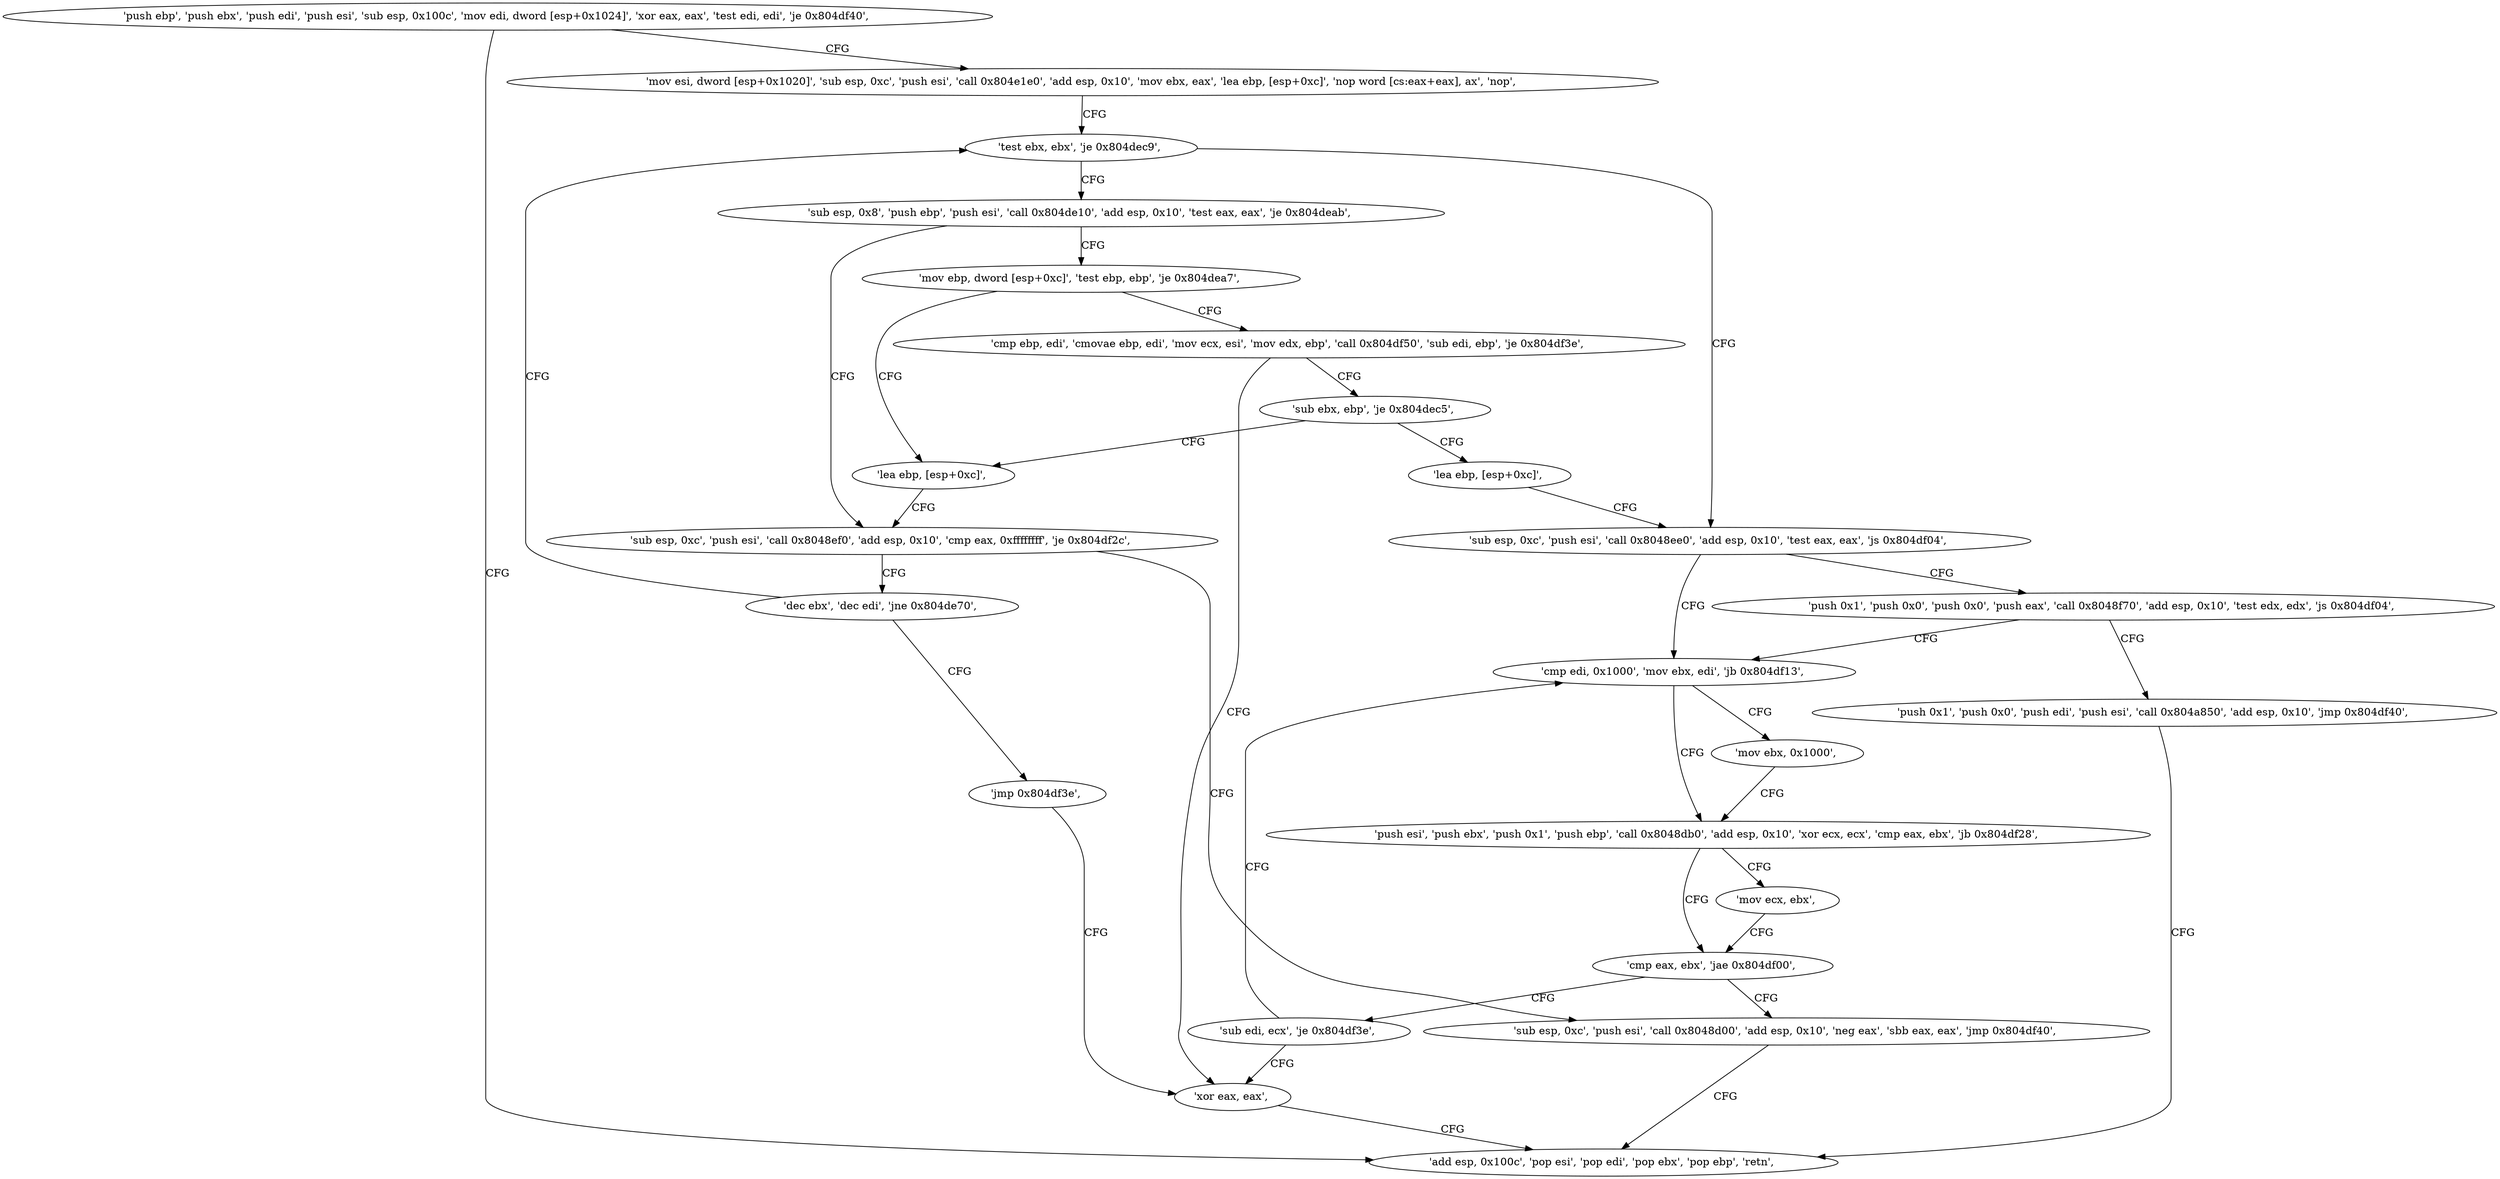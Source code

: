digraph "func" {
"134536752" [label = "'push ebp', 'push ebx', 'push edi', 'push esi', 'sub esp, 0x100c', 'mov edi, dword [esp+0x1024]', 'xor eax, eax', 'test edi, edi', 'je 0x804df40', " ]
"134537024" [label = "'add esp, 0x100c', 'pop esi', 'pop edi', 'pop ebx', 'pop ebp', 'retn', " ]
"134536779" [label = "'mov esi, dword [esp+0x1020]', 'sub esp, 0xc', 'push esi', 'call 0x804e1e0', 'add esp, 0x10', 'mov ebx, eax', 'lea ebp, [esp+0xc]', 'nop word [cs:eax+eax], ax', 'nop', " ]
"134536816" [label = "'test ebx, ebx', 'je 0x804dec9', " ]
"134536905" [label = "'sub esp, 0xc', 'push esi', 'call 0x8048ee0', 'add esp, 0x10', 'test eax, eax', 'js 0x804df04', " ]
"134536964" [label = "'cmp edi, 0x1000', 'mov ebx, edi', 'jb 0x804df13', " ]
"134536921" [label = "'push 0x1', 'push 0x0', 'push 0x0', 'push eax', 'call 0x8048f70', 'add esp, 0x10', 'test edx, edx', 'js 0x804df04', " ]
"134536820" [label = "'sub esp, 0x8', 'push ebp', 'push esi', 'call 0x804de10', 'add esp, 0x10', 'test eax, eax', 'je 0x804deab', " ]
"134536875" [label = "'sub esp, 0xc', 'push esi', 'call 0x8048ef0', 'add esp, 0x10', 'cmp eax, 0xffffffff', 'je 0x804df2c', " ]
"134536837" [label = "'mov ebp, dword [esp+0xc]', 'test ebp, ebp', 'je 0x804dea7', " ]
"134536979" [label = "'push esi', 'push ebx', 'push 0x1', 'push ebp', 'call 0x8048db0', 'add esp, 0x10', 'xor ecx, ecx', 'cmp eax, ebx', 'jb 0x804df28', " ]
"134536974" [label = "'mov ebx, 0x1000', " ]
"134536940" [label = "'push 0x1', 'push 0x0', 'push edi', 'push esi', 'call 0x804a850', 'add esp, 0x10', 'jmp 0x804df40', " ]
"134537004" [label = "'sub esp, 0xc', 'push esi', 'call 0x8048d00', 'add esp, 0x10', 'neg eax', 'sbb eax, eax', 'jmp 0x804df40', " ]
"134536892" [label = "'dec ebx', 'dec edi', 'jne 0x804de70', " ]
"134536871" [label = "'lea ebp, [esp+0xc]', " ]
"134536845" [label = "'cmp ebp, edi', 'cmovae ebp, edi', 'mov ecx, esi', 'mov edx, ebp', 'call 0x804df50', 'sub edi, ebp', 'je 0x804df3e', " ]
"134537000" [label = "'cmp eax, ebx', 'jae 0x804df00', " ]
"134536998" [label = "'mov ecx, ebx', " ]
"134536896" [label = "'jmp 0x804df3e', " ]
"134537022" [label = "'xor eax, eax', " ]
"134536867" [label = "'sub ebx, ebp', 'je 0x804dec5', " ]
"134536960" [label = "'sub edi, ecx', 'je 0x804df3e', " ]
"134536901" [label = "'lea ebp, [esp+0xc]', " ]
"134536752" -> "134537024" [ label = "CFG" ]
"134536752" -> "134536779" [ label = "CFG" ]
"134536779" -> "134536816" [ label = "CFG" ]
"134536816" -> "134536905" [ label = "CFG" ]
"134536816" -> "134536820" [ label = "CFG" ]
"134536905" -> "134536964" [ label = "CFG" ]
"134536905" -> "134536921" [ label = "CFG" ]
"134536964" -> "134536979" [ label = "CFG" ]
"134536964" -> "134536974" [ label = "CFG" ]
"134536921" -> "134536964" [ label = "CFG" ]
"134536921" -> "134536940" [ label = "CFG" ]
"134536820" -> "134536875" [ label = "CFG" ]
"134536820" -> "134536837" [ label = "CFG" ]
"134536875" -> "134537004" [ label = "CFG" ]
"134536875" -> "134536892" [ label = "CFG" ]
"134536837" -> "134536871" [ label = "CFG" ]
"134536837" -> "134536845" [ label = "CFG" ]
"134536979" -> "134537000" [ label = "CFG" ]
"134536979" -> "134536998" [ label = "CFG" ]
"134536974" -> "134536979" [ label = "CFG" ]
"134536940" -> "134537024" [ label = "CFG" ]
"134537004" -> "134537024" [ label = "CFG" ]
"134536892" -> "134536816" [ label = "CFG" ]
"134536892" -> "134536896" [ label = "CFG" ]
"134536871" -> "134536875" [ label = "CFG" ]
"134536845" -> "134537022" [ label = "CFG" ]
"134536845" -> "134536867" [ label = "CFG" ]
"134537000" -> "134536960" [ label = "CFG" ]
"134537000" -> "134537004" [ label = "CFG" ]
"134536998" -> "134537000" [ label = "CFG" ]
"134536896" -> "134537022" [ label = "CFG" ]
"134537022" -> "134537024" [ label = "CFG" ]
"134536867" -> "134536901" [ label = "CFG" ]
"134536867" -> "134536871" [ label = "CFG" ]
"134536960" -> "134537022" [ label = "CFG" ]
"134536960" -> "134536964" [ label = "CFG" ]
"134536901" -> "134536905" [ label = "CFG" ]
}
